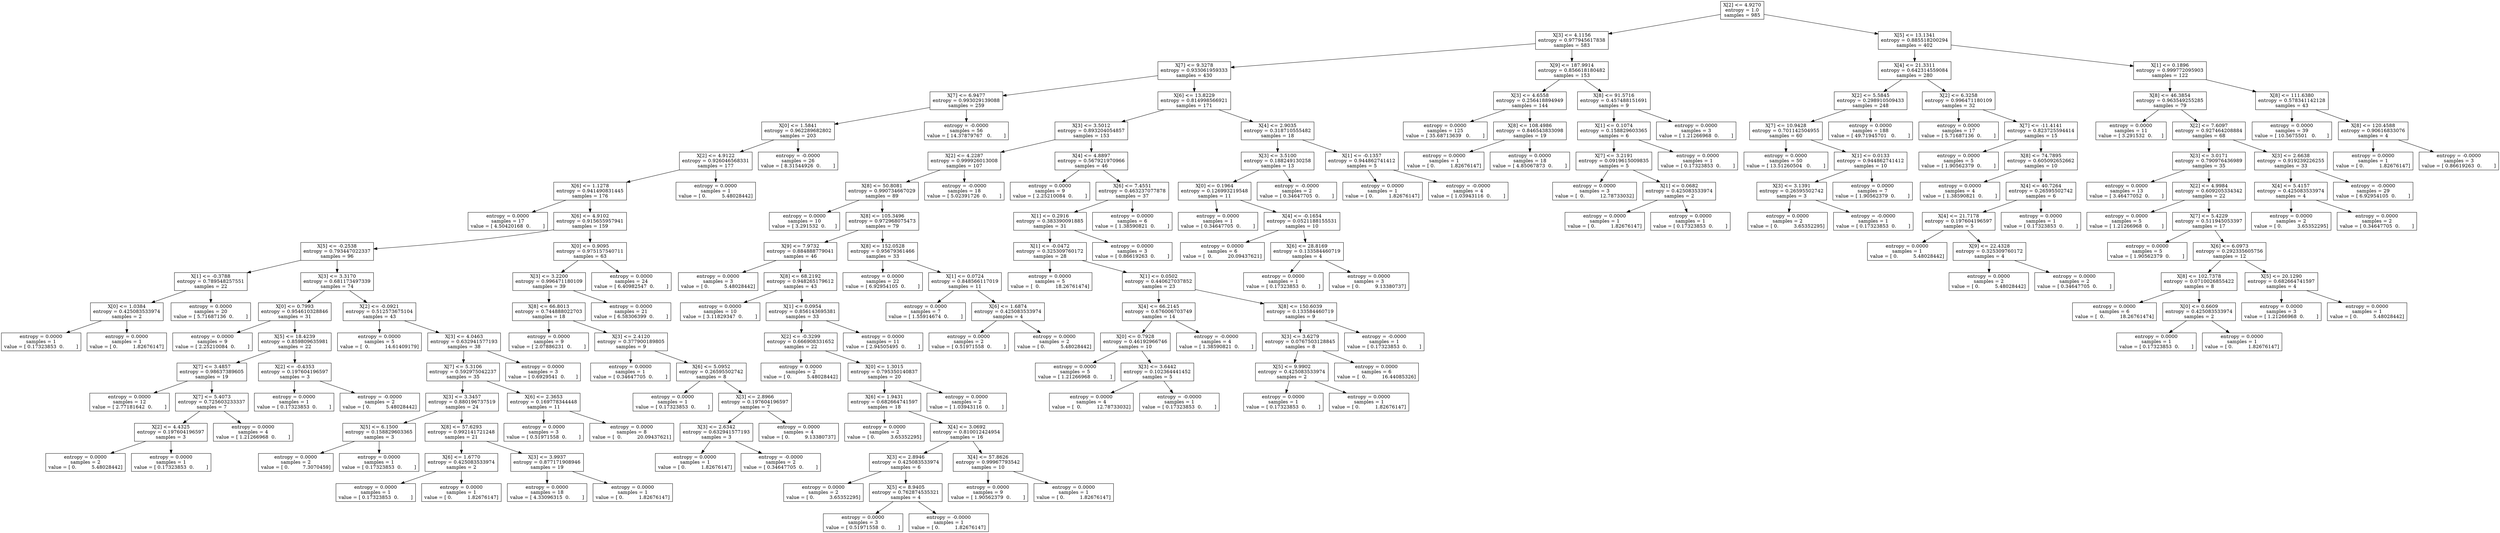 digraph Tree {
0 [label="X[2] <= 4.9270\nentropy = 1.0\nsamples = 985", shape="box"] ;
1 [label="X[3] <= 4.1156\nentropy = 0.977945617838\nsamples = 583", shape="box"] ;
0 -> 1 ;
2 [label="X[7] <= 9.3278\nentropy = 0.933061959333\nsamples = 430", shape="box"] ;
1 -> 2 ;
3 [label="X[7] <= 6.9477\nentropy = 0.993029139088\nsamples = 259", shape="box"] ;
2 -> 3 ;
4 [label="X[0] <= 1.5841\nentropy = 0.962289682802\nsamples = 203", shape="box"] ;
3 -> 4 ;
5 [label="X[2] <= 4.9122\nentropy = 0.926046568331\nsamples = 177", shape="box"] ;
4 -> 5 ;
6 [label="X[6] <= 1.1278\nentropy = 0.941490831445\nsamples = 176", shape="box"] ;
5 -> 6 ;
7 [label="entropy = 0.0000\nsamples = 17\nvalue = [ 4.50420168  0.        ]", shape="box"] ;
6 -> 7 ;
8 [label="X[6] <= 4.9102\nentropy = 0.915655957941\nsamples = 159", shape="box"] ;
6 -> 8 ;
9 [label="X[5] <= -0.2538\nentropy = 0.793447022337\nsamples = 96", shape="box"] ;
8 -> 9 ;
10 [label="X[1] <= -0.3788\nentropy = 0.789548257551\nsamples = 22", shape="box"] ;
9 -> 10 ;
11 [label="X[0] <= 1.0384\nentropy = 0.425083533974\nsamples = 2", shape="box"] ;
10 -> 11 ;
12 [label="entropy = 0.0000\nsamples = 1\nvalue = [ 0.17323853  0.        ]", shape="box"] ;
11 -> 12 ;
13 [label="entropy = 0.0000\nsamples = 1\nvalue = [ 0.          1.82676147]", shape="box"] ;
11 -> 13 ;
14 [label="entropy = 0.0000\nsamples = 20\nvalue = [ 5.71687136  0.        ]", shape="box"] ;
10 -> 14 ;
15 [label="X[3] <= 3.3170\nentropy = 0.681173497339\nsamples = 74", shape="box"] ;
9 -> 15 ;
16 [label="X[0] <= 0.7993\nentropy = 0.954610328846\nsamples = 31", shape="box"] ;
15 -> 16 ;
17 [label="entropy = 0.0000\nsamples = 9\nvalue = [ 2.25210084  0.        ]", shape="box"] ;
16 -> 17 ;
18 [label="X[5] <= 18.4239\nentropy = 0.859809635981\nsamples = 22", shape="box"] ;
16 -> 18 ;
19 [label="X[7] <= 3.4857\nentropy = 0.98637389605\nsamples = 19", shape="box"] ;
18 -> 19 ;
20 [label="entropy = 0.0000\nsamples = 12\nvalue = [ 2.77181642  0.        ]", shape="box"] ;
19 -> 20 ;
21 [label="X[7] <= 5.4073\nentropy = 0.725603233337\nsamples = 7", shape="box"] ;
19 -> 21 ;
22 [label="X[2] <= 4.4325\nentropy = 0.197604196597\nsamples = 3", shape="box"] ;
21 -> 22 ;
23 [label="entropy = 0.0000\nsamples = 2\nvalue = [ 0.          5.48028442]", shape="box"] ;
22 -> 23 ;
24 [label="entropy = 0.0000\nsamples = 1\nvalue = [ 0.17323853  0.        ]", shape="box"] ;
22 -> 24 ;
25 [label="entropy = 0.0000\nsamples = 4\nvalue = [ 1.21266968  0.        ]", shape="box"] ;
21 -> 25 ;
26 [label="X[2] <= -0.4353\nentropy = 0.197604196597\nsamples = 3", shape="box"] ;
18 -> 26 ;
27 [label="entropy = 0.0000\nsamples = 1\nvalue = [ 0.17323853  0.        ]", shape="box"] ;
26 -> 27 ;
28 [label="entropy = -0.0000\nsamples = 2\nvalue = [ 0.          5.48028442]", shape="box"] ;
26 -> 28 ;
29 [label="X[2] <= -0.0921\nentropy = 0.512573675104\nsamples = 43", shape="box"] ;
15 -> 29 ;
30 [label="entropy = 0.0000\nsamples = 5\nvalue = [  0.          14.61409179]", shape="box"] ;
29 -> 30 ;
31 [label="X[3] <= 4.0463\nentropy = 0.632941577193\nsamples = 38", shape="box"] ;
29 -> 31 ;
32 [label="X[7] <= 5.3106\nentropy = 0.592975042237\nsamples = 35", shape="box"] ;
31 -> 32 ;
33 [label="X[3] <= 3.3457\nentropy = 0.880196737519\nsamples = 24", shape="box"] ;
32 -> 33 ;
34 [label="X[5] <= 6.1500\nentropy = 0.158829603365\nsamples = 3", shape="box"] ;
33 -> 34 ;
35 [label="entropy = 0.0000\nsamples = 2\nvalue = [ 0.         7.3070459]", shape="box"] ;
34 -> 35 ;
36 [label="entropy = 0.0000\nsamples = 1\nvalue = [ 0.17323853  0.        ]", shape="box"] ;
34 -> 36 ;
37 [label="X[8] <= 57.6293\nentropy = 0.992141721248\nsamples = 21", shape="box"] ;
33 -> 37 ;
38 [label="X[6] <= 1.6770\nentropy = 0.425083533974\nsamples = 2", shape="box"] ;
37 -> 38 ;
39 [label="entropy = 0.0000\nsamples = 1\nvalue = [ 0.17323853  0.        ]", shape="box"] ;
38 -> 39 ;
40 [label="entropy = 0.0000\nsamples = 1\nvalue = [ 0.          1.82676147]", shape="box"] ;
38 -> 40 ;
41 [label="X[3] <= 3.9937\nentropy = 0.877171908946\nsamples = 19", shape="box"] ;
37 -> 41 ;
42 [label="entropy = 0.0000\nsamples = 18\nvalue = [ 4.33096315  0.        ]", shape="box"] ;
41 -> 42 ;
43 [label="entropy = 0.0000\nsamples = 1\nvalue = [ 0.          1.82676147]", shape="box"] ;
41 -> 43 ;
44 [label="X[6] <= 2.3653\nentropy = 0.169778344448\nsamples = 11", shape="box"] ;
32 -> 44 ;
45 [label="entropy = 0.0000\nsamples = 3\nvalue = [ 0.51971558  0.        ]", shape="box"] ;
44 -> 45 ;
46 [label="entropy = 0.0000\nsamples = 8\nvalue = [  0.          20.09437621]", shape="box"] ;
44 -> 46 ;
47 [label="entropy = 0.0000\nsamples = 3\nvalue = [ 0.6929541  0.       ]", shape="box"] ;
31 -> 47 ;
48 [label="X[0] <= 0.9095\nentropy = 0.975157540711\nsamples = 63", shape="box"] ;
8 -> 48 ;
49 [label="X[3] <= 3.2200\nentropy = 0.996471180109\nsamples = 39", shape="box"] ;
48 -> 49 ;
50 [label="X[8] <= 66.8013\nentropy = 0.744888022703\nsamples = 18", shape="box"] ;
49 -> 50 ;
51 [label="entropy = 0.0000\nsamples = 9\nvalue = [ 2.07886231  0.        ]", shape="box"] ;
50 -> 51 ;
52 [label="X[3] <= 2.4120\nentropy = 0.377900189805\nsamples = 9", shape="box"] ;
50 -> 52 ;
53 [label="entropy = 0.0000\nsamples = 1\nvalue = [ 0.34647705  0.        ]", shape="box"] ;
52 -> 53 ;
54 [label="X[6] <= 5.0952\nentropy = 0.26595502742\nsamples = 8", shape="box"] ;
52 -> 54 ;
55 [label="entropy = 0.0000\nsamples = 1\nvalue = [ 0.17323853  0.        ]", shape="box"] ;
54 -> 55 ;
56 [label="X[3] <= 2.8966\nentropy = 0.197604196597\nsamples = 7", shape="box"] ;
54 -> 56 ;
57 [label="X[3] <= 2.6342\nentropy = 0.632941577193\nsamples = 3", shape="box"] ;
56 -> 57 ;
58 [label="entropy = 0.0000\nsamples = 1\nvalue = [ 0.          1.82676147]", shape="box"] ;
57 -> 58 ;
59 [label="entropy = -0.0000\nsamples = 2\nvalue = [ 0.34647705  0.        ]", shape="box"] ;
57 -> 59 ;
60 [label="entropy = 0.0000\nsamples = 4\nvalue = [ 0.          9.13380737]", shape="box"] ;
56 -> 60 ;
61 [label="entropy = 0.0000\nsamples = 21\nvalue = [ 6.58306399  0.        ]", shape="box"] ;
49 -> 61 ;
62 [label="entropy = 0.0000\nsamples = 24\nvalue = [ 6.40982547  0.        ]", shape="box"] ;
48 -> 62 ;
63 [label="entropy = 0.0000\nsamples = 1\nvalue = [ 0.          5.48028442]", shape="box"] ;
5 -> 63 ;
64 [label="entropy = -0.0000\nsamples = 26\nvalue = [ 8.31544926  0.        ]", shape="box"] ;
4 -> 64 ;
65 [label="entropy = -0.0000\nsamples = 56\nvalue = [ 14.37879767   0.        ]", shape="box"] ;
3 -> 65 ;
66 [label="X[6] <= 13.8229\nentropy = 0.814998566921\nsamples = 171", shape="box"] ;
2 -> 66 ;
67 [label="X[3] <= 3.5012\nentropy = 0.893204054857\nsamples = 153", shape="box"] ;
66 -> 67 ;
68 [label="X[2] <= 4.2287\nentropy = 0.999926013008\nsamples = 107", shape="box"] ;
67 -> 68 ;
69 [label="X[8] <= 50.8081\nentropy = 0.990734667029\nsamples = 89", shape="box"] ;
68 -> 69 ;
70 [label="entropy = 0.0000\nsamples = 10\nvalue = [ 3.291532  0.      ]", shape="box"] ;
69 -> 70 ;
71 [label="X[8] <= 105.3496\nentropy = 0.972968075473\nsamples = 79", shape="box"] ;
69 -> 71 ;
72 [label="X[9] <= 7.9732\nentropy = 0.884888779041\nsamples = 46", shape="box"] ;
71 -> 72 ;
73 [label="entropy = 0.0000\nsamples = 3\nvalue = [ 0.          5.48028442]", shape="box"] ;
72 -> 73 ;
74 [label="X[8] <= 68.2192\nentropy = 0.948265179612\nsamples = 43", shape="box"] ;
72 -> 74 ;
75 [label="entropy = 0.0000\nsamples = 10\nvalue = [ 3.11829347  0.        ]", shape="box"] ;
74 -> 75 ;
76 [label="X[1] <= 0.0954\nentropy = 0.856143695381\nsamples = 33", shape="box"] ;
74 -> 76 ;
77 [label="X[2] <= -0.3299\nentropy = 0.666908331652\nsamples = 22", shape="box"] ;
76 -> 77 ;
78 [label="entropy = 0.0000\nsamples = 2\nvalue = [ 0.          5.48028442]", shape="box"] ;
77 -> 78 ;
79 [label="X[0] <= 1.3015\nentropy = 0.795350140837\nsamples = 20", shape="box"] ;
77 -> 79 ;
80 [label="X[6] <= 1.9431\nentropy = 0.682664741597\nsamples = 18", shape="box"] ;
79 -> 80 ;
81 [label="entropy = 0.0000\nsamples = 2\nvalue = [ 0.          3.65352295]", shape="box"] ;
80 -> 81 ;
82 [label="X[4] <= 3.0692\nentropy = 0.810012424954\nsamples = 16", shape="box"] ;
80 -> 82 ;
83 [label="X[3] <= 2.8946\nentropy = 0.425083533974\nsamples = 6", shape="box"] ;
82 -> 83 ;
84 [label="entropy = 0.0000\nsamples = 2\nvalue = [ 0.          3.65352295]", shape="box"] ;
83 -> 84 ;
85 [label="X[5] <= 8.9405\nentropy = 0.762874535321\nsamples = 4", shape="box"] ;
83 -> 85 ;
86 [label="entropy = 0.0000\nsamples = 3\nvalue = [ 0.51971558  0.        ]", shape="box"] ;
85 -> 86 ;
87 [label="entropy = -0.0000\nsamples = 1\nvalue = [ 0.          1.82676147]", shape="box"] ;
85 -> 87 ;
88 [label="X[4] <= 57.8626\nentropy = 0.99967793542\nsamples = 10", shape="box"] ;
82 -> 88 ;
89 [label="entropy = 0.0000\nsamples = 9\nvalue = [ 1.90562379  0.        ]", shape="box"] ;
88 -> 89 ;
90 [label="entropy = 0.0000\nsamples = 1\nvalue = [ 0.          1.82676147]", shape="box"] ;
88 -> 90 ;
91 [label="entropy = 0.0000\nsamples = 2\nvalue = [ 1.03943116  0.        ]", shape="box"] ;
79 -> 91 ;
92 [label="entropy = 0.0000\nsamples = 11\nvalue = [ 2.94505495  0.        ]", shape="box"] ;
76 -> 92 ;
93 [label="X[8] <= 152.0528\nentropy = 0.95679361466\nsamples = 33", shape="box"] ;
71 -> 93 ;
94 [label="entropy = 0.0000\nsamples = 22\nvalue = [ 6.92954105  0.        ]", shape="box"] ;
93 -> 94 ;
95 [label="X[1] <= 0.0724\nentropy = 0.848566117019\nsamples = 11", shape="box"] ;
93 -> 95 ;
96 [label="entropy = 0.0000\nsamples = 7\nvalue = [ 1.55914674  0.        ]", shape="box"] ;
95 -> 96 ;
97 [label="X[6] <= 1.6874\nentropy = 0.425083533974\nsamples = 4", shape="box"] ;
95 -> 97 ;
98 [label="entropy = 0.0000\nsamples = 2\nvalue = [ 0.51971558  0.        ]", shape="box"] ;
97 -> 98 ;
99 [label="entropy = 0.0000\nsamples = 2\nvalue = [ 0.          5.48028442]", shape="box"] ;
97 -> 99 ;
100 [label="entropy = -0.0000\nsamples = 18\nvalue = [ 5.02391726  0.        ]", shape="box"] ;
68 -> 100 ;
101 [label="X[4] <= 4.8897\nentropy = 0.567921970966\nsamples = 46", shape="box"] ;
67 -> 101 ;
102 [label="entropy = 0.0000\nsamples = 9\nvalue = [ 2.25210084  0.        ]", shape="box"] ;
101 -> 102 ;
103 [label="X[6] <= 7.4551\nentropy = 0.463237077878\nsamples = 37", shape="box"] ;
101 -> 103 ;
104 [label="X[1] <= 0.2916\nentropy = 0.383390091885\nsamples = 31", shape="box"] ;
103 -> 104 ;
105 [label="X[1] <= -0.0472\nentropy = 0.325309760172\nsamples = 28", shape="box"] ;
104 -> 105 ;
106 [label="entropy = 0.0000\nsamples = 5\nvalue = [  0.          18.26761474]", shape="box"] ;
105 -> 106 ;
107 [label="X[1] <= 0.0502\nentropy = 0.440627037852\nsamples = 23", shape="box"] ;
105 -> 107 ;
108 [label="X[4] <= 66.2145\nentropy = 0.676006703749\nsamples = 14", shape="box"] ;
107 -> 108 ;
109 [label="X[0] <= 0.7928\nentropy = 0.46192966746\nsamples = 10", shape="box"] ;
108 -> 109 ;
110 [label="entropy = 0.0000\nsamples = 5\nvalue = [ 1.21266968  0.        ]", shape="box"] ;
109 -> 110 ;
111 [label="X[3] <= 3.6442\nentropy = 0.102364441452\nsamples = 5", shape="box"] ;
109 -> 111 ;
112 [label="entropy = 0.0000\nsamples = 4\nvalue = [  0.          12.78733032]", shape="box"] ;
111 -> 112 ;
113 [label="entropy = -0.0000\nsamples = 1\nvalue = [ 0.17323853  0.        ]", shape="box"] ;
111 -> 113 ;
114 [label="entropy = -0.0000\nsamples = 4\nvalue = [ 1.38590821  0.        ]", shape="box"] ;
108 -> 114 ;
115 [label="X[8] <= 150.6039\nentropy = 0.133584460719\nsamples = 9", shape="box"] ;
107 -> 115 ;
116 [label="X[3] <= 3.6279\nentropy = 0.0767503128845\nsamples = 8", shape="box"] ;
115 -> 116 ;
117 [label="X[5] <= 9.9902\nentropy = 0.425083533974\nsamples = 2", shape="box"] ;
116 -> 117 ;
118 [label="entropy = 0.0000\nsamples = 1\nvalue = [ 0.17323853  0.        ]", shape="box"] ;
117 -> 118 ;
119 [label="entropy = 0.0000\nsamples = 1\nvalue = [ 0.          1.82676147]", shape="box"] ;
117 -> 119 ;
120 [label="entropy = 0.0000\nsamples = 6\nvalue = [  0.          16.44085326]", shape="box"] ;
116 -> 120 ;
121 [label="entropy = -0.0000\nsamples = 1\nvalue = [ 0.17323853  0.        ]", shape="box"] ;
115 -> 121 ;
122 [label="entropy = 0.0000\nsamples = 3\nvalue = [ 0.86619263  0.        ]", shape="box"] ;
104 -> 122 ;
123 [label="entropy = 0.0000\nsamples = 6\nvalue = [ 1.38590821  0.        ]", shape="box"] ;
103 -> 123 ;
124 [label="X[4] <= 2.9035\nentropy = 0.318710555482\nsamples = 18", shape="box"] ;
66 -> 124 ;
125 [label="X[3] <= 3.5100\nentropy = 0.188249130258\nsamples = 13", shape="box"] ;
124 -> 125 ;
126 [label="X[0] <= 0.1964\nentropy = 0.126993219548\nsamples = 11", shape="box"] ;
125 -> 126 ;
127 [label="entropy = 0.0000\nsamples = 1\nvalue = [ 0.34647705  0.        ]", shape="box"] ;
126 -> 127 ;
128 [label="X[4] <= -0.1654\nentropy = 0.0521188155531\nsamples = 10", shape="box"] ;
126 -> 128 ;
129 [label="entropy = 0.0000\nsamples = 6\nvalue = [  0.          20.09437621]", shape="box"] ;
128 -> 129 ;
130 [label="X[6] <= 28.8169\nentropy = 0.133584460719\nsamples = 4", shape="box"] ;
128 -> 130 ;
131 [label="entropy = 0.0000\nsamples = 1\nvalue = [ 0.17323853  0.        ]", shape="box"] ;
130 -> 131 ;
132 [label="entropy = 0.0000\nsamples = 3\nvalue = [ 0.          9.13380737]", shape="box"] ;
130 -> 132 ;
133 [label="entropy = -0.0000\nsamples = 2\nvalue = [ 0.34647705  0.        ]", shape="box"] ;
125 -> 133 ;
134 [label="X[1] <= -0.1357\nentropy = 0.944862741412\nsamples = 5", shape="box"] ;
124 -> 134 ;
135 [label="entropy = 0.0000\nsamples = 1\nvalue = [ 0.          1.82676147]", shape="box"] ;
134 -> 135 ;
136 [label="entropy = -0.0000\nsamples = 4\nvalue = [ 1.03943116  0.        ]", shape="box"] ;
134 -> 136 ;
137 [label="X[9] <= 187.9914\nentropy = 0.856618180482\nsamples = 153", shape="box"] ;
1 -> 137 ;
138 [label="X[3] <= 4.6558\nentropy = 0.256418894949\nsamples = 144", shape="box"] ;
137 -> 138 ;
139 [label="entropy = 0.0000\nsamples = 125\nvalue = [ 35.68713639   0.        ]", shape="box"] ;
138 -> 139 ;
140 [label="X[8] <= 108.4986\nentropy = 0.846543833098\nsamples = 19", shape="box"] ;
138 -> 140 ;
141 [label="entropy = 0.0000\nsamples = 1\nvalue = [ 0.          1.82676147]", shape="box"] ;
140 -> 141 ;
142 [label="entropy = 0.0000\nsamples = 18\nvalue = [ 4.85067873  0.        ]", shape="box"] ;
140 -> 142 ;
143 [label="X[8] <= 91.5716\nentropy = 0.457488151691\nsamples = 9", shape="box"] ;
137 -> 143 ;
144 [label="X[1] <= 0.1074\nentropy = 0.158829603365\nsamples = 6", shape="box"] ;
143 -> 144 ;
145 [label="X[7] <= 3.2191\nentropy = 0.0919615009835\nsamples = 5", shape="box"] ;
144 -> 145 ;
146 [label="entropy = 0.0000\nsamples = 3\nvalue = [  0.          12.78733032]", shape="box"] ;
145 -> 146 ;
147 [label="X[1] <= 0.0682\nentropy = 0.425083533974\nsamples = 2", shape="box"] ;
145 -> 147 ;
148 [label="entropy = 0.0000\nsamples = 1\nvalue = [ 0.          1.82676147]", shape="box"] ;
147 -> 148 ;
149 [label="entropy = 0.0000\nsamples = 1\nvalue = [ 0.17323853  0.        ]", shape="box"] ;
147 -> 149 ;
150 [label="entropy = 0.0000\nsamples = 1\nvalue = [ 0.17323853  0.        ]", shape="box"] ;
144 -> 150 ;
151 [label="entropy = 0.0000\nsamples = 3\nvalue = [ 1.21266968  0.        ]", shape="box"] ;
143 -> 151 ;
152 [label="X[5] <= 13.1341\nentropy = 0.885518200294\nsamples = 402", shape="box"] ;
0 -> 152 ;
153 [label="X[4] <= 21.3311\nentropy = 0.642314559084\nsamples = 280", shape="box"] ;
152 -> 153 ;
154 [label="X[2] <= 5.5845\nentropy = 0.298910509433\nsamples = 248", shape="box"] ;
153 -> 154 ;
155 [label="X[7] <= 10.9428\nentropy = 0.701142504955\nsamples = 60", shape="box"] ;
154 -> 155 ;
156 [label="entropy = 0.0000\nsamples = 50\nvalue = [ 13.51260504   0.        ]", shape="box"] ;
155 -> 156 ;
157 [label="X[1] <= 0.0133\nentropy = 0.944862741412\nsamples = 10", shape="box"] ;
155 -> 157 ;
158 [label="X[3] <= 3.1391\nentropy = 0.26595502742\nsamples = 3", shape="box"] ;
157 -> 158 ;
159 [label="entropy = 0.0000\nsamples = 2\nvalue = [ 0.          3.65352295]", shape="box"] ;
158 -> 159 ;
160 [label="entropy = -0.0000\nsamples = 1\nvalue = [ 0.17323853  0.        ]", shape="box"] ;
158 -> 160 ;
161 [label="entropy = 0.0000\nsamples = 7\nvalue = [ 1.90562379  0.        ]", shape="box"] ;
157 -> 161 ;
162 [label="entropy = 0.0000\nsamples = 188\nvalue = [ 49.71945701   0.        ]", shape="box"] ;
154 -> 162 ;
163 [label="X[2] <= 6.3258\nentropy = 0.996471180109\nsamples = 32", shape="box"] ;
153 -> 163 ;
164 [label="entropy = 0.0000\nsamples = 17\nvalue = [ 5.71687136  0.        ]", shape="box"] ;
163 -> 164 ;
165 [label="X[7] <= -11.4141\nentropy = 0.823725594414\nsamples = 15", shape="box"] ;
163 -> 165 ;
166 [label="entropy = 0.0000\nsamples = 5\nvalue = [ 1.90562379  0.        ]", shape="box"] ;
165 -> 166 ;
167 [label="X[8] <= 74.7895\nentropy = 0.605092652662\nsamples = 10", shape="box"] ;
165 -> 167 ;
168 [label="entropy = 0.0000\nsamples = 4\nvalue = [ 1.38590821  0.        ]", shape="box"] ;
167 -> 168 ;
169 [label="X[4] <= 40.7264\nentropy = 0.26595502742\nsamples = 6", shape="box"] ;
167 -> 169 ;
170 [label="X[4] <= 21.7178\nentropy = 0.197604196597\nsamples = 5", shape="box"] ;
169 -> 170 ;
171 [label="entropy = 0.0000\nsamples = 1\nvalue = [ 0.          5.48028442]", shape="box"] ;
170 -> 171 ;
172 [label="X[9] <= 22.4328\nentropy = 0.325309760172\nsamples = 4", shape="box"] ;
170 -> 172 ;
173 [label="entropy = 0.0000\nsamples = 2\nvalue = [ 0.          5.48028442]", shape="box"] ;
172 -> 173 ;
174 [label="entropy = 0.0000\nsamples = 2\nvalue = [ 0.34647705  0.        ]", shape="box"] ;
172 -> 174 ;
175 [label="entropy = 0.0000\nsamples = 1\nvalue = [ 0.17323853  0.        ]", shape="box"] ;
169 -> 175 ;
176 [label="X[1] <= 0.1896\nentropy = 0.999772095903\nsamples = 122", shape="box"] ;
152 -> 176 ;
177 [label="X[8] <= 46.3854\nentropy = 0.963549255285\nsamples = 79", shape="box"] ;
176 -> 177 ;
178 [label="entropy = 0.0000\nsamples = 11\nvalue = [ 3.291532  0.      ]", shape="box"] ;
177 -> 178 ;
179 [label="X[2] <= 7.6097\nentropy = 0.927464208884\nsamples = 68", shape="box"] ;
177 -> 179 ;
180 [label="X[3] <= 3.0171\nentropy = 0.790976436989\nsamples = 35", shape="box"] ;
179 -> 180 ;
181 [label="entropy = 0.0000\nsamples = 13\nvalue = [ 3.46477052  0.        ]", shape="box"] ;
180 -> 181 ;
182 [label="X[2] <= 4.9984\nentropy = 0.609205334342\nsamples = 22", shape="box"] ;
180 -> 182 ;
183 [label="entropy = 0.0000\nsamples = 5\nvalue = [ 1.21266968  0.        ]", shape="box"] ;
182 -> 183 ;
184 [label="X[7] <= 5.4229\nentropy = 0.511945053397\nsamples = 17", shape="box"] ;
182 -> 184 ;
185 [label="entropy = 0.0000\nsamples = 5\nvalue = [ 1.90562379  0.        ]", shape="box"] ;
184 -> 185 ;
186 [label="X[6] <= 6.0973\nentropy = 0.292335605756\nsamples = 12", shape="box"] ;
184 -> 186 ;
187 [label="X[8] <= 102.7378\nentropy = 0.0710026855422\nsamples = 8", shape="box"] ;
186 -> 187 ;
188 [label="entropy = 0.0000\nsamples = 6\nvalue = [  0.          18.26761474]", shape="box"] ;
187 -> 188 ;
189 [label="X[0] <= 0.6609\nentropy = 0.425083533974\nsamples = 2", shape="box"] ;
187 -> 189 ;
190 [label="entropy = 0.0000\nsamples = 1\nvalue = [ 0.17323853  0.        ]", shape="box"] ;
189 -> 190 ;
191 [label="entropy = 0.0000\nsamples = 1\nvalue = [ 0.          1.82676147]", shape="box"] ;
189 -> 191 ;
192 [label="X[5] <= 20.1290\nentropy = 0.682664741597\nsamples = 4", shape="box"] ;
186 -> 192 ;
193 [label="entropy = 0.0000\nsamples = 3\nvalue = [ 1.21266968  0.        ]", shape="box"] ;
192 -> 193 ;
194 [label="entropy = 0.0000\nsamples = 1\nvalue = [ 0.          5.48028442]", shape="box"] ;
192 -> 194 ;
195 [label="X[3] <= 2.6638\nentropy = 0.919239226255\nsamples = 33", shape="box"] ;
179 -> 195 ;
196 [label="X[4] <= 5.4157\nentropy = 0.425083533974\nsamples = 4", shape="box"] ;
195 -> 196 ;
197 [label="entropy = 0.0000\nsamples = 2\nvalue = [ 0.          3.65352295]", shape="box"] ;
196 -> 197 ;
198 [label="entropy = 0.0000\nsamples = 2\nvalue = [ 0.34647705  0.        ]", shape="box"] ;
196 -> 198 ;
199 [label="entropy = -0.0000\nsamples = 29\nvalue = [ 6.92954105  0.        ]", shape="box"] ;
195 -> 199 ;
200 [label="X[8] <= 111.6380\nentropy = 0.578341142128\nsamples = 43", shape="box"] ;
176 -> 200 ;
201 [label="entropy = 0.0000\nsamples = 39\nvalue = [ 10.5675501   0.       ]", shape="box"] ;
200 -> 201 ;
202 [label="X[8] <= 120.4588\nentropy = 0.90616833076\nsamples = 4", shape="box"] ;
200 -> 202 ;
203 [label="entropy = 0.0000\nsamples = 1\nvalue = [ 0.          1.82676147]", shape="box"] ;
202 -> 203 ;
204 [label="entropy = -0.0000\nsamples = 3\nvalue = [ 0.86619263  0.        ]", shape="box"] ;
202 -> 204 ;
}
